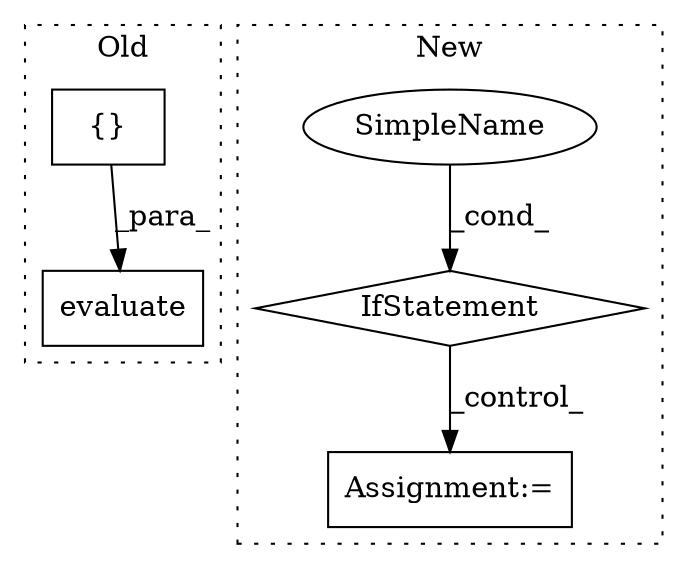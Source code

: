 digraph G {
subgraph cluster0 {
1 [label="evaluate" a="32" s="10743,10758" l="9,1" shape="box"];
5 [label="{}" a="4" s="10424,10463" l="1,1" shape="box"];
label = "Old";
style="dotted";
}
subgraph cluster1 {
2 [label="IfStatement" a="25" s="10570,10604" l="4,2" shape="diamond"];
3 [label="SimpleName" a="42" s="" l="" shape="ellipse"];
4 [label="Assignment:=" a="7" s="10619" l="1" shape="box"];
label = "New";
style="dotted";
}
2 -> 4 [label="_control_"];
3 -> 2 [label="_cond_"];
5 -> 1 [label="_para_"];
}
